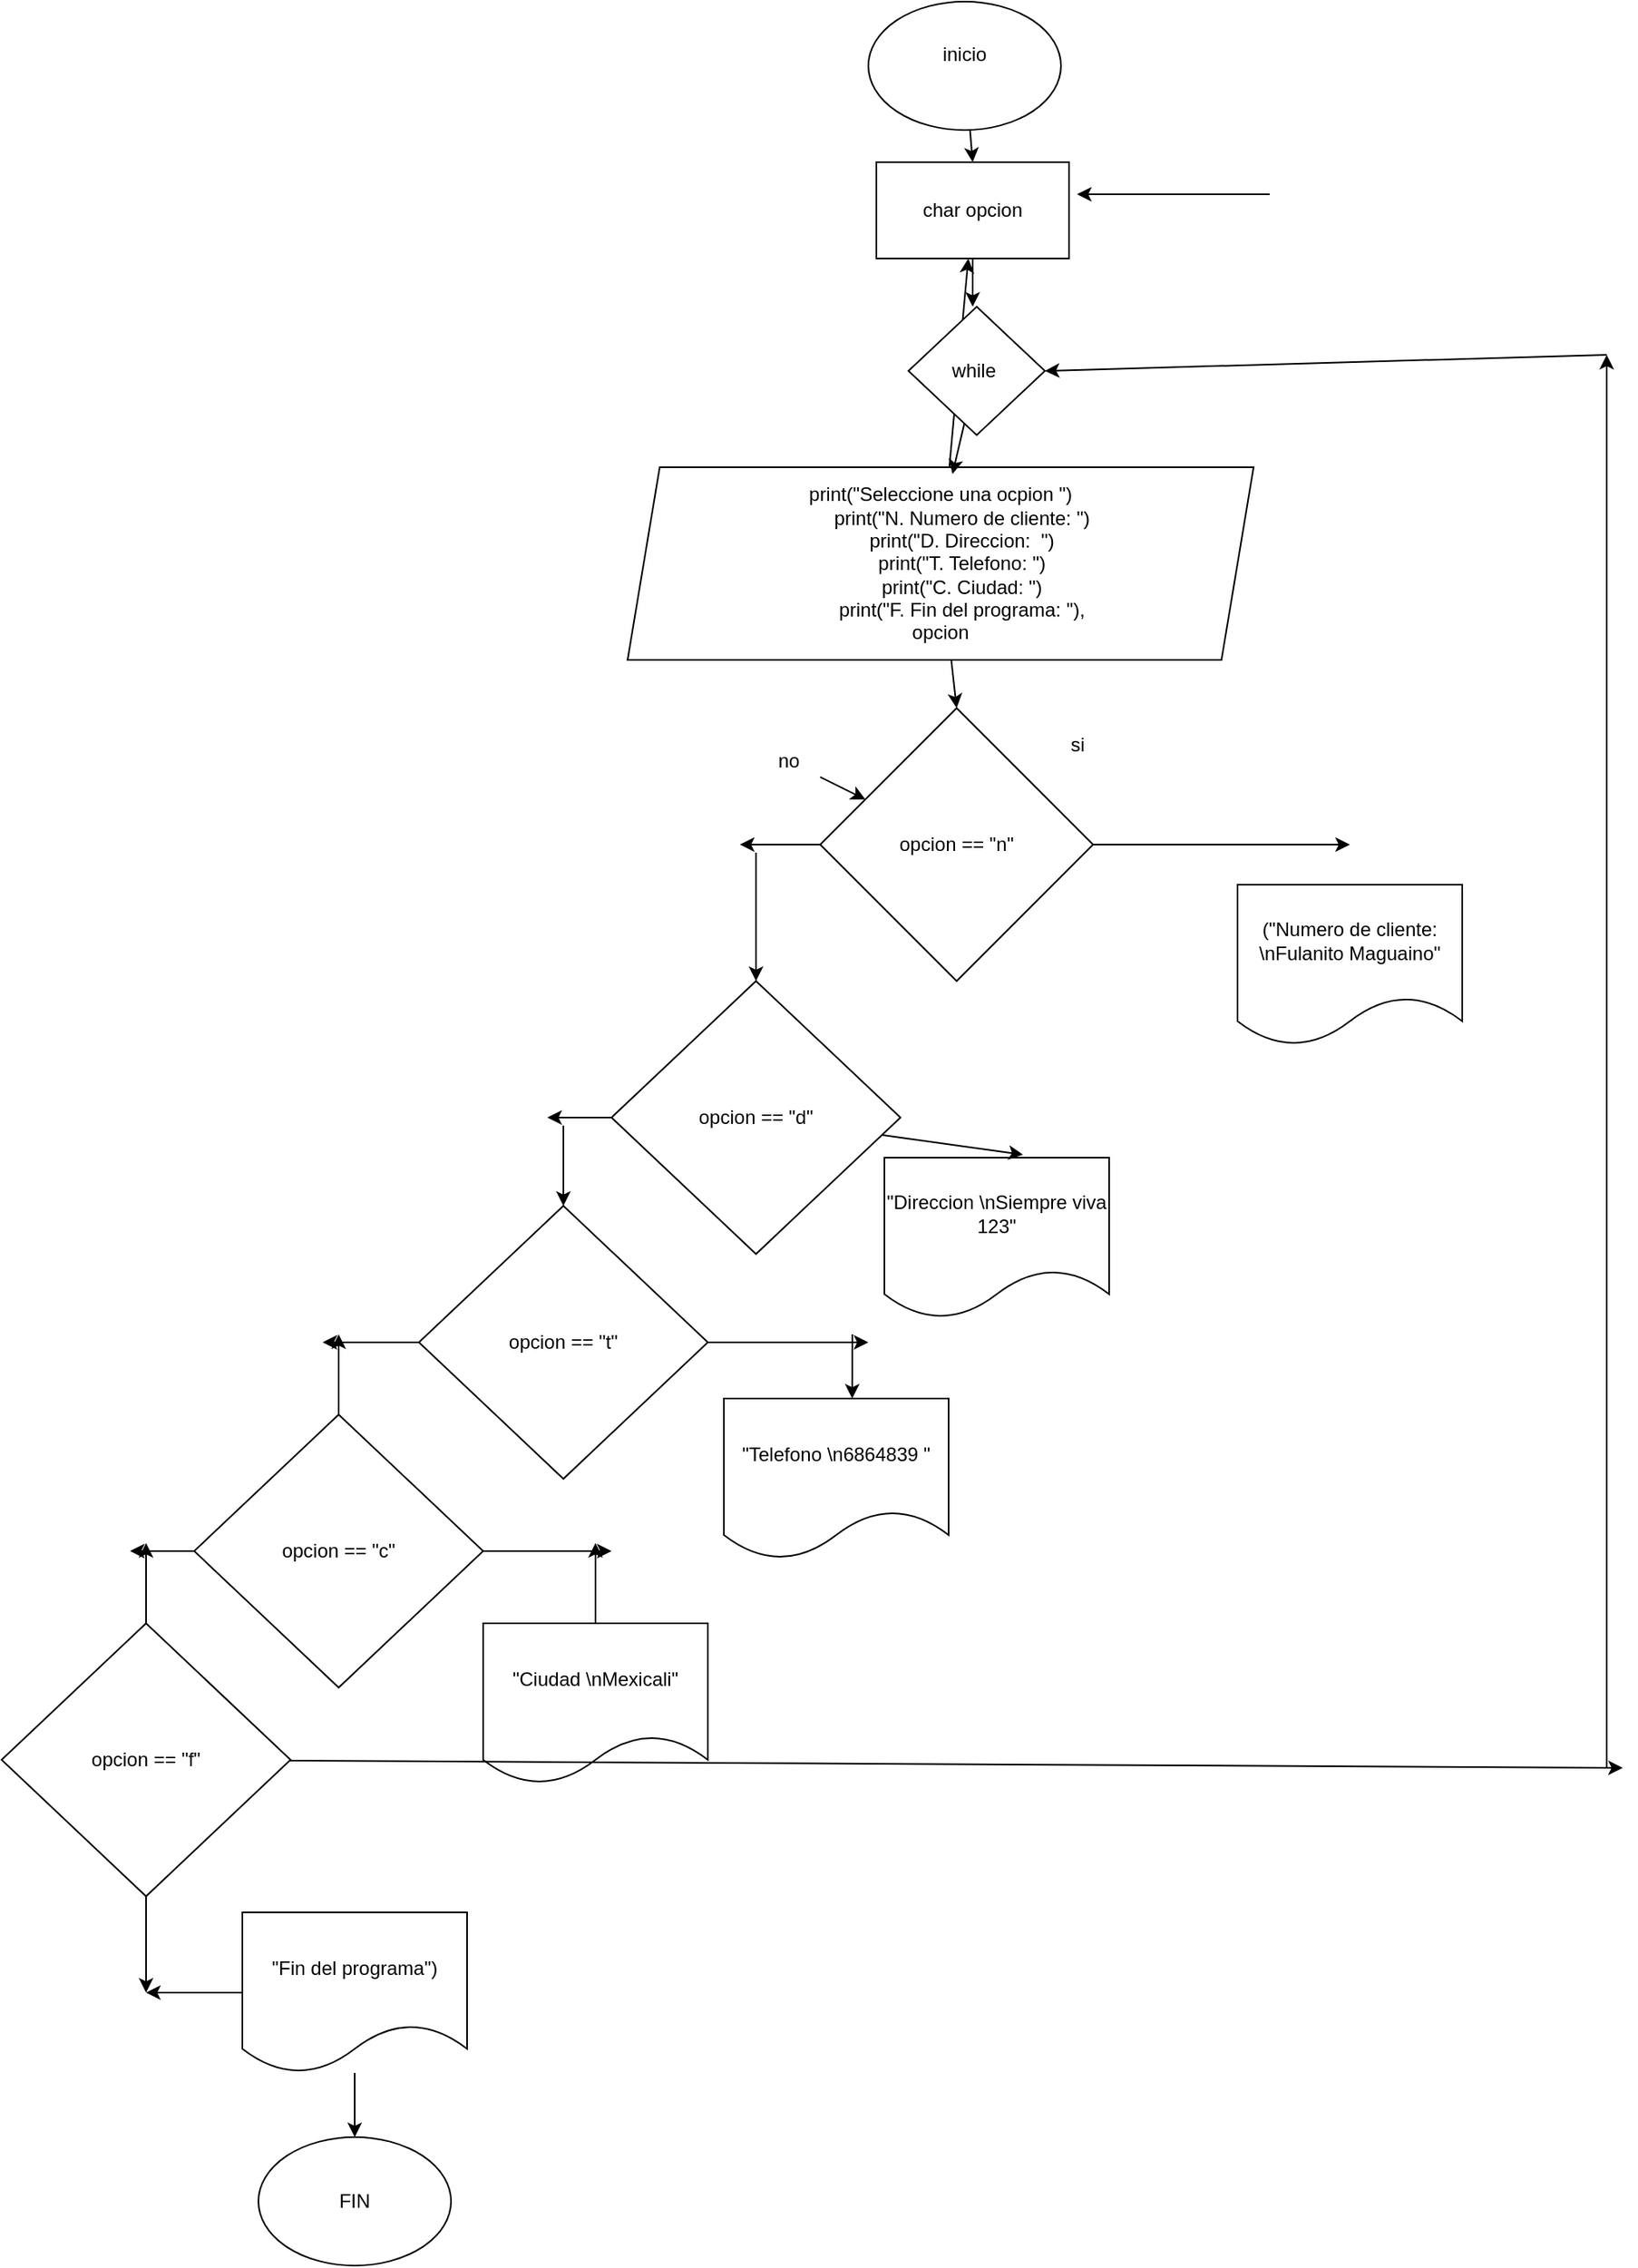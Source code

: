 <mxfile>
    <diagram id="2Dzf3LTOqKI2-S7vq-Ya" name="Page-1">
        <mxGraphModel dx="1359" dy="395" grid="1" gridSize="10" guides="1" tooltips="1" connect="1" arrows="1" fold="1" page="1" pageScale="1" pageWidth="850" pageHeight="1100" math="0" shadow="0">
            <root>
                <mxCell id="0"/>
                <mxCell id="1" parent="0"/>
                <mxCell id="7" style="edgeStyle=none;html=1;entryX=0.5;entryY=0;entryDx=0;entryDy=0;" edge="1" parent="1" source="2" target="6">
                    <mxGeometry relative="1" as="geometry"/>
                </mxCell>
                <mxCell id="2" value="inicio&lt;div&gt;&lt;br&gt;&lt;/div&gt;" style="ellipse;whiteSpace=wrap;html=1;" vertex="1" parent="1">
                    <mxGeometry x="280" y="80" width="120" height="80" as="geometry"/>
                </mxCell>
                <mxCell id="9" style="edgeStyle=none;html=1;" edge="1" parent="1" source="5">
                    <mxGeometry relative="1" as="geometry">
                        <mxPoint x="345" y="440" as="targetPoint"/>
                    </mxGeometry>
                </mxCell>
                <mxCell id="10" value="" style="edgeStyle=none;html=1;" edge="1" parent="1" source="5" target="6">
                    <mxGeometry relative="1" as="geometry"/>
                </mxCell>
                <mxCell id="38" style="edgeStyle=none;html=1;entryX=0.5;entryY=0;entryDx=0;entryDy=0;" edge="1" parent="1" source="5" target="15">
                    <mxGeometry relative="1" as="geometry"/>
                </mxCell>
                <mxCell id="5" value="&lt;span style=&quot;color: rgb(0, 0, 0);&quot;&gt;print(&quot;Seleccione una ocpion &quot;)&lt;/span&gt;&lt;br style=&quot;padding: 0px; margin: 0px;&quot;&gt;&lt;span style=&quot;color: rgb(0, 0, 0);&quot;&gt;&amp;nbsp; &amp;nbsp; &amp;nbsp; &amp;nbsp; print(&quot;N. Numero de cliente: &quot;)&lt;/span&gt;&lt;br style=&quot;padding: 0px; margin: 0px;&quot;&gt;&lt;span style=&quot;color: rgb(0, 0, 0);&quot;&gt;&amp;nbsp; &amp;nbsp; &amp;nbsp; &amp;nbsp; print(&quot;D. Direccion: &amp;nbsp;&quot;)&lt;/span&gt;&lt;br style=&quot;padding: 0px; margin: 0px;&quot;&gt;&lt;span style=&quot;color: rgb(0, 0, 0);&quot;&gt;&amp;nbsp; &amp;nbsp; &amp;nbsp; &amp;nbsp; print(&quot;T. Telefono: &quot;)&lt;/span&gt;&lt;br style=&quot;padding: 0px; margin: 0px;&quot;&gt;&lt;span style=&quot;color: rgb(0, 0, 0);&quot;&gt;&amp;nbsp; &amp;nbsp; &amp;nbsp; &amp;nbsp; print(&quot;C. Ciudad: &quot;)&lt;/span&gt;&lt;br style=&quot;padding: 0px; margin: 0px;&quot;&gt;&lt;span style=&quot;color: rgb(0, 0, 0);&quot;&gt;&amp;nbsp; &amp;nbsp; &amp;nbsp; &amp;nbsp; print(&quot;F. Fin del programa: &quot;),&lt;/span&gt;&lt;div&gt;&lt;span style=&quot;color: rgb(0, 0, 0);&quot;&gt;opcion&lt;/span&gt;&lt;/div&gt;" style="shape=parallelogram;perimeter=parallelogramPerimeter;whiteSpace=wrap;html=1;fixedSize=1;" vertex="1" parent="1">
                    <mxGeometry x="130" y="370" width="390" height="120" as="geometry"/>
                </mxCell>
                <mxCell id="8" style="edgeStyle=none;html=1;" edge="1" parent="1" source="6">
                    <mxGeometry relative="1" as="geometry">
                        <mxPoint x="345" y="270" as="targetPoint"/>
                    </mxGeometry>
                </mxCell>
                <mxCell id="6" value="char opcion" style="rounded=0;whiteSpace=wrap;html=1;" vertex="1" parent="1">
                    <mxGeometry x="285" y="180" width="120" height="60" as="geometry"/>
                </mxCell>
                <mxCell id="11" value="while&amp;nbsp;" style="rhombus;whiteSpace=wrap;html=1;" vertex="1" parent="1">
                    <mxGeometry x="305" y="270" width="85" height="80" as="geometry"/>
                </mxCell>
                <mxCell id="14" value="" style="endArrow=classic;html=1;" edge="1" parent="1">
                    <mxGeometry width="50" height="50" relative="1" as="geometry">
                        <mxPoint x="530" y="200" as="sourcePoint"/>
                        <mxPoint x="410" y="200" as="targetPoint"/>
                    </mxGeometry>
                </mxCell>
                <mxCell id="16" style="edgeStyle=none;html=1;" edge="1" parent="1" source="15">
                    <mxGeometry relative="1" as="geometry">
                        <mxPoint x="580" y="605" as="targetPoint"/>
                    </mxGeometry>
                </mxCell>
                <mxCell id="23" style="edgeStyle=none;html=1;" edge="1" parent="1" source="15">
                    <mxGeometry relative="1" as="geometry">
                        <mxPoint x="200" y="605" as="targetPoint"/>
                    </mxGeometry>
                </mxCell>
                <mxCell id="15" value="opcion == &quot;n&quot;" style="rhombus;whiteSpace=wrap;" vertex="1" parent="1">
                    <mxGeometry x="250" y="520" width="170" height="170" as="geometry"/>
                </mxCell>
                <mxCell id="17" value="(&quot;Numero de cliente: \nFulanito Maguaino&quot;" style="shape=document;whiteSpace=wrap;boundedLbl=1;" vertex="1" parent="1">
                    <mxGeometry x="510" y="630" width="140" height="100" as="geometry"/>
                </mxCell>
                <mxCell id="18" value="si" style="text;html=1;align=center;verticalAlign=middle;resizable=0;points=[];autosize=1;strokeColor=none;fillColor=none;" vertex="1" parent="1">
                    <mxGeometry x="395" y="528" width="30" height="30" as="geometry"/>
                </mxCell>
                <mxCell id="25" value="" style="edgeStyle=none;html=1;" edge="1" parent="1" source="19" target="15">
                    <mxGeometry relative="1" as="geometry"/>
                </mxCell>
                <mxCell id="19" value="no" style="text;html=1;align=center;verticalAlign=middle;resizable=0;points=[];autosize=1;strokeColor=none;fillColor=none;" vertex="1" parent="1">
                    <mxGeometry x="210" y="538" width="40" height="30" as="geometry"/>
                </mxCell>
                <mxCell id="46" style="edgeStyle=none;html=1;" edge="1" parent="1" source="20">
                    <mxGeometry relative="1" as="geometry">
                        <mxPoint x="-50" y="910" as="targetPoint"/>
                    </mxGeometry>
                </mxCell>
                <mxCell id="47" style="edgeStyle=none;html=1;" edge="1" parent="1" source="20">
                    <mxGeometry relative="1" as="geometry">
                        <mxPoint x="120" y="1045" as="targetPoint"/>
                    </mxGeometry>
                </mxCell>
                <mxCell id="49" style="edgeStyle=none;html=1;" edge="1" parent="1" source="20">
                    <mxGeometry relative="1" as="geometry">
                        <mxPoint x="-180" y="1045" as="targetPoint"/>
                    </mxGeometry>
                </mxCell>
                <mxCell id="20" value="opcion == &quot;c&quot;" style="rhombus;whiteSpace=wrap;" vertex="1" parent="1">
                    <mxGeometry x="-140" y="960" width="180" height="170" as="geometry"/>
                </mxCell>
                <mxCell id="43" style="edgeStyle=none;html=1;" edge="1" parent="1" source="21">
                    <mxGeometry relative="1" as="geometry">
                        <mxPoint x="280.0" y="915" as="targetPoint"/>
                    </mxGeometry>
                </mxCell>
                <mxCell id="45" style="edgeStyle=none;html=1;" edge="1" parent="1" source="21">
                    <mxGeometry relative="1" as="geometry">
                        <mxPoint x="-60" y="915" as="targetPoint"/>
                    </mxGeometry>
                </mxCell>
                <mxCell id="21" value="opcion == &quot;t&quot;" style="rhombus;whiteSpace=wrap;" vertex="1" parent="1">
                    <mxGeometry y="830" width="180" height="170" as="geometry"/>
                </mxCell>
                <mxCell id="41" style="edgeStyle=none;html=1;" edge="1" parent="1" source="22">
                    <mxGeometry relative="1" as="geometry">
                        <mxPoint x="80" y="775" as="targetPoint"/>
                    </mxGeometry>
                </mxCell>
                <mxCell id="22" value="opcion == &quot;d&quot;" style="rhombus;whiteSpace=wrap;" vertex="1" parent="1">
                    <mxGeometry x="120" y="690" width="180" height="170" as="geometry"/>
                </mxCell>
                <mxCell id="24" value="" style="endArrow=classic;html=1;" edge="1" parent="1" target="22">
                    <mxGeometry width="50" height="50" relative="1" as="geometry">
                        <mxPoint x="210" y="610" as="sourcePoint"/>
                        <mxPoint x="260" y="560" as="targetPoint"/>
                    </mxGeometry>
                </mxCell>
                <mxCell id="26" value="&quot;Direccion \nSiempre viva 123&quot;" style="shape=document;whiteSpace=wrap;boundedLbl=1;" vertex="1" parent="1">
                    <mxGeometry x="290" y="800" width="140" height="100" as="geometry"/>
                </mxCell>
                <mxCell id="27" value="&quot;Telefono \n6864839 &quot;" style="shape=document;whiteSpace=wrap;boundedLbl=1;" vertex="1" parent="1">
                    <mxGeometry x="190" y="950" width="140" height="100" as="geometry"/>
                </mxCell>
                <mxCell id="48" style="edgeStyle=none;html=1;" edge="1" parent="1" source="28">
                    <mxGeometry relative="1" as="geometry">
                        <mxPoint x="110" y="1040" as="targetPoint"/>
                    </mxGeometry>
                </mxCell>
                <mxCell id="28" value="&quot;Ciudad \nMexicali&quot;" style="shape=document;whiteSpace=wrap;boundedLbl=1;" vertex="1" parent="1">
                    <mxGeometry x="40" y="1090" width="140" height="100" as="geometry"/>
                </mxCell>
                <mxCell id="31" style="edgeStyle=none;html=1;" edge="1" parent="1" source="29">
                    <mxGeometry relative="1" as="geometry">
                        <mxPoint x="750" y="1180" as="targetPoint"/>
                    </mxGeometry>
                </mxCell>
                <mxCell id="35" style="edgeStyle=none;html=1;" edge="1" parent="1" source="29">
                    <mxGeometry relative="1" as="geometry">
                        <mxPoint x="-170" y="1320" as="targetPoint"/>
                    </mxGeometry>
                </mxCell>
                <mxCell id="50" style="edgeStyle=none;html=1;" edge="1" parent="1" source="29">
                    <mxGeometry relative="1" as="geometry">
                        <mxPoint x="-170" y="1040" as="targetPoint"/>
                    </mxGeometry>
                </mxCell>
                <mxCell id="29" value="opcion == &quot;f&quot;" style="rhombus;whiteSpace=wrap;" vertex="1" parent="1">
                    <mxGeometry x="-260" y="1090" width="180" height="170" as="geometry"/>
                </mxCell>
                <mxCell id="34" style="edgeStyle=none;html=1;" edge="1" parent="1" source="30">
                    <mxGeometry relative="1" as="geometry">
                        <mxPoint x="-170" y="1320" as="targetPoint"/>
                    </mxGeometry>
                </mxCell>
                <mxCell id="36" style="edgeStyle=none;html=1;" edge="1" parent="1" source="30">
                    <mxGeometry relative="1" as="geometry">
                        <mxPoint x="-40" y="1410" as="targetPoint"/>
                    </mxGeometry>
                </mxCell>
                <mxCell id="30" value="&quot;Fin del programa&quot;)" style="shape=document;whiteSpace=wrap;boundedLbl=1;" vertex="1" parent="1">
                    <mxGeometry x="-110" y="1270" width="140" height="100" as="geometry"/>
                </mxCell>
                <mxCell id="32" value="" style="endArrow=classic;html=1;" edge="1" parent="1">
                    <mxGeometry width="50" height="50" relative="1" as="geometry">
                        <mxPoint x="740" y="1180" as="sourcePoint"/>
                        <mxPoint x="740" y="300" as="targetPoint"/>
                    </mxGeometry>
                </mxCell>
                <mxCell id="33" value="" style="endArrow=classic;html=1;entryX=1;entryY=0.5;entryDx=0;entryDy=0;" edge="1" parent="1" target="11">
                    <mxGeometry width="50" height="50" relative="1" as="geometry">
                        <mxPoint x="740" y="300" as="sourcePoint"/>
                        <mxPoint x="790" y="250" as="targetPoint"/>
                    </mxGeometry>
                </mxCell>
                <mxCell id="37" value="FIN" style="ellipse;whiteSpace=wrap;html=1;" vertex="1" parent="1">
                    <mxGeometry x="-100" y="1410" width="120" height="80" as="geometry"/>
                </mxCell>
                <mxCell id="39" style="edgeStyle=none;html=1;entryX=0.519;entryY=0.035;entryDx=0;entryDy=0;entryPerimeter=0;" edge="1" parent="1" source="11" target="5">
                    <mxGeometry relative="1" as="geometry"/>
                </mxCell>
                <mxCell id="40" style="edgeStyle=none;html=1;entryX=0.617;entryY=-0.019;entryDx=0;entryDy=0;entryPerimeter=0;" edge="1" parent="1" source="22" target="26">
                    <mxGeometry relative="1" as="geometry"/>
                </mxCell>
                <mxCell id="42" value="" style="endArrow=classic;html=1;entryX=0.5;entryY=0;entryDx=0;entryDy=0;" edge="1" parent="1" target="21">
                    <mxGeometry width="50" height="50" relative="1" as="geometry">
                        <mxPoint x="90" y="780" as="sourcePoint"/>
                        <mxPoint x="140" y="730" as="targetPoint"/>
                    </mxGeometry>
                </mxCell>
                <mxCell id="44" value="" style="endArrow=classic;html=1;entryX=0.571;entryY=0;entryDx=0;entryDy=0;entryPerimeter=0;" edge="1" parent="1" target="27">
                    <mxGeometry width="50" height="50" relative="1" as="geometry">
                        <mxPoint x="270" y="910" as="sourcePoint"/>
                        <mxPoint x="320" y="860" as="targetPoint"/>
                    </mxGeometry>
                </mxCell>
            </root>
        </mxGraphModel>
    </diagram>
</mxfile>